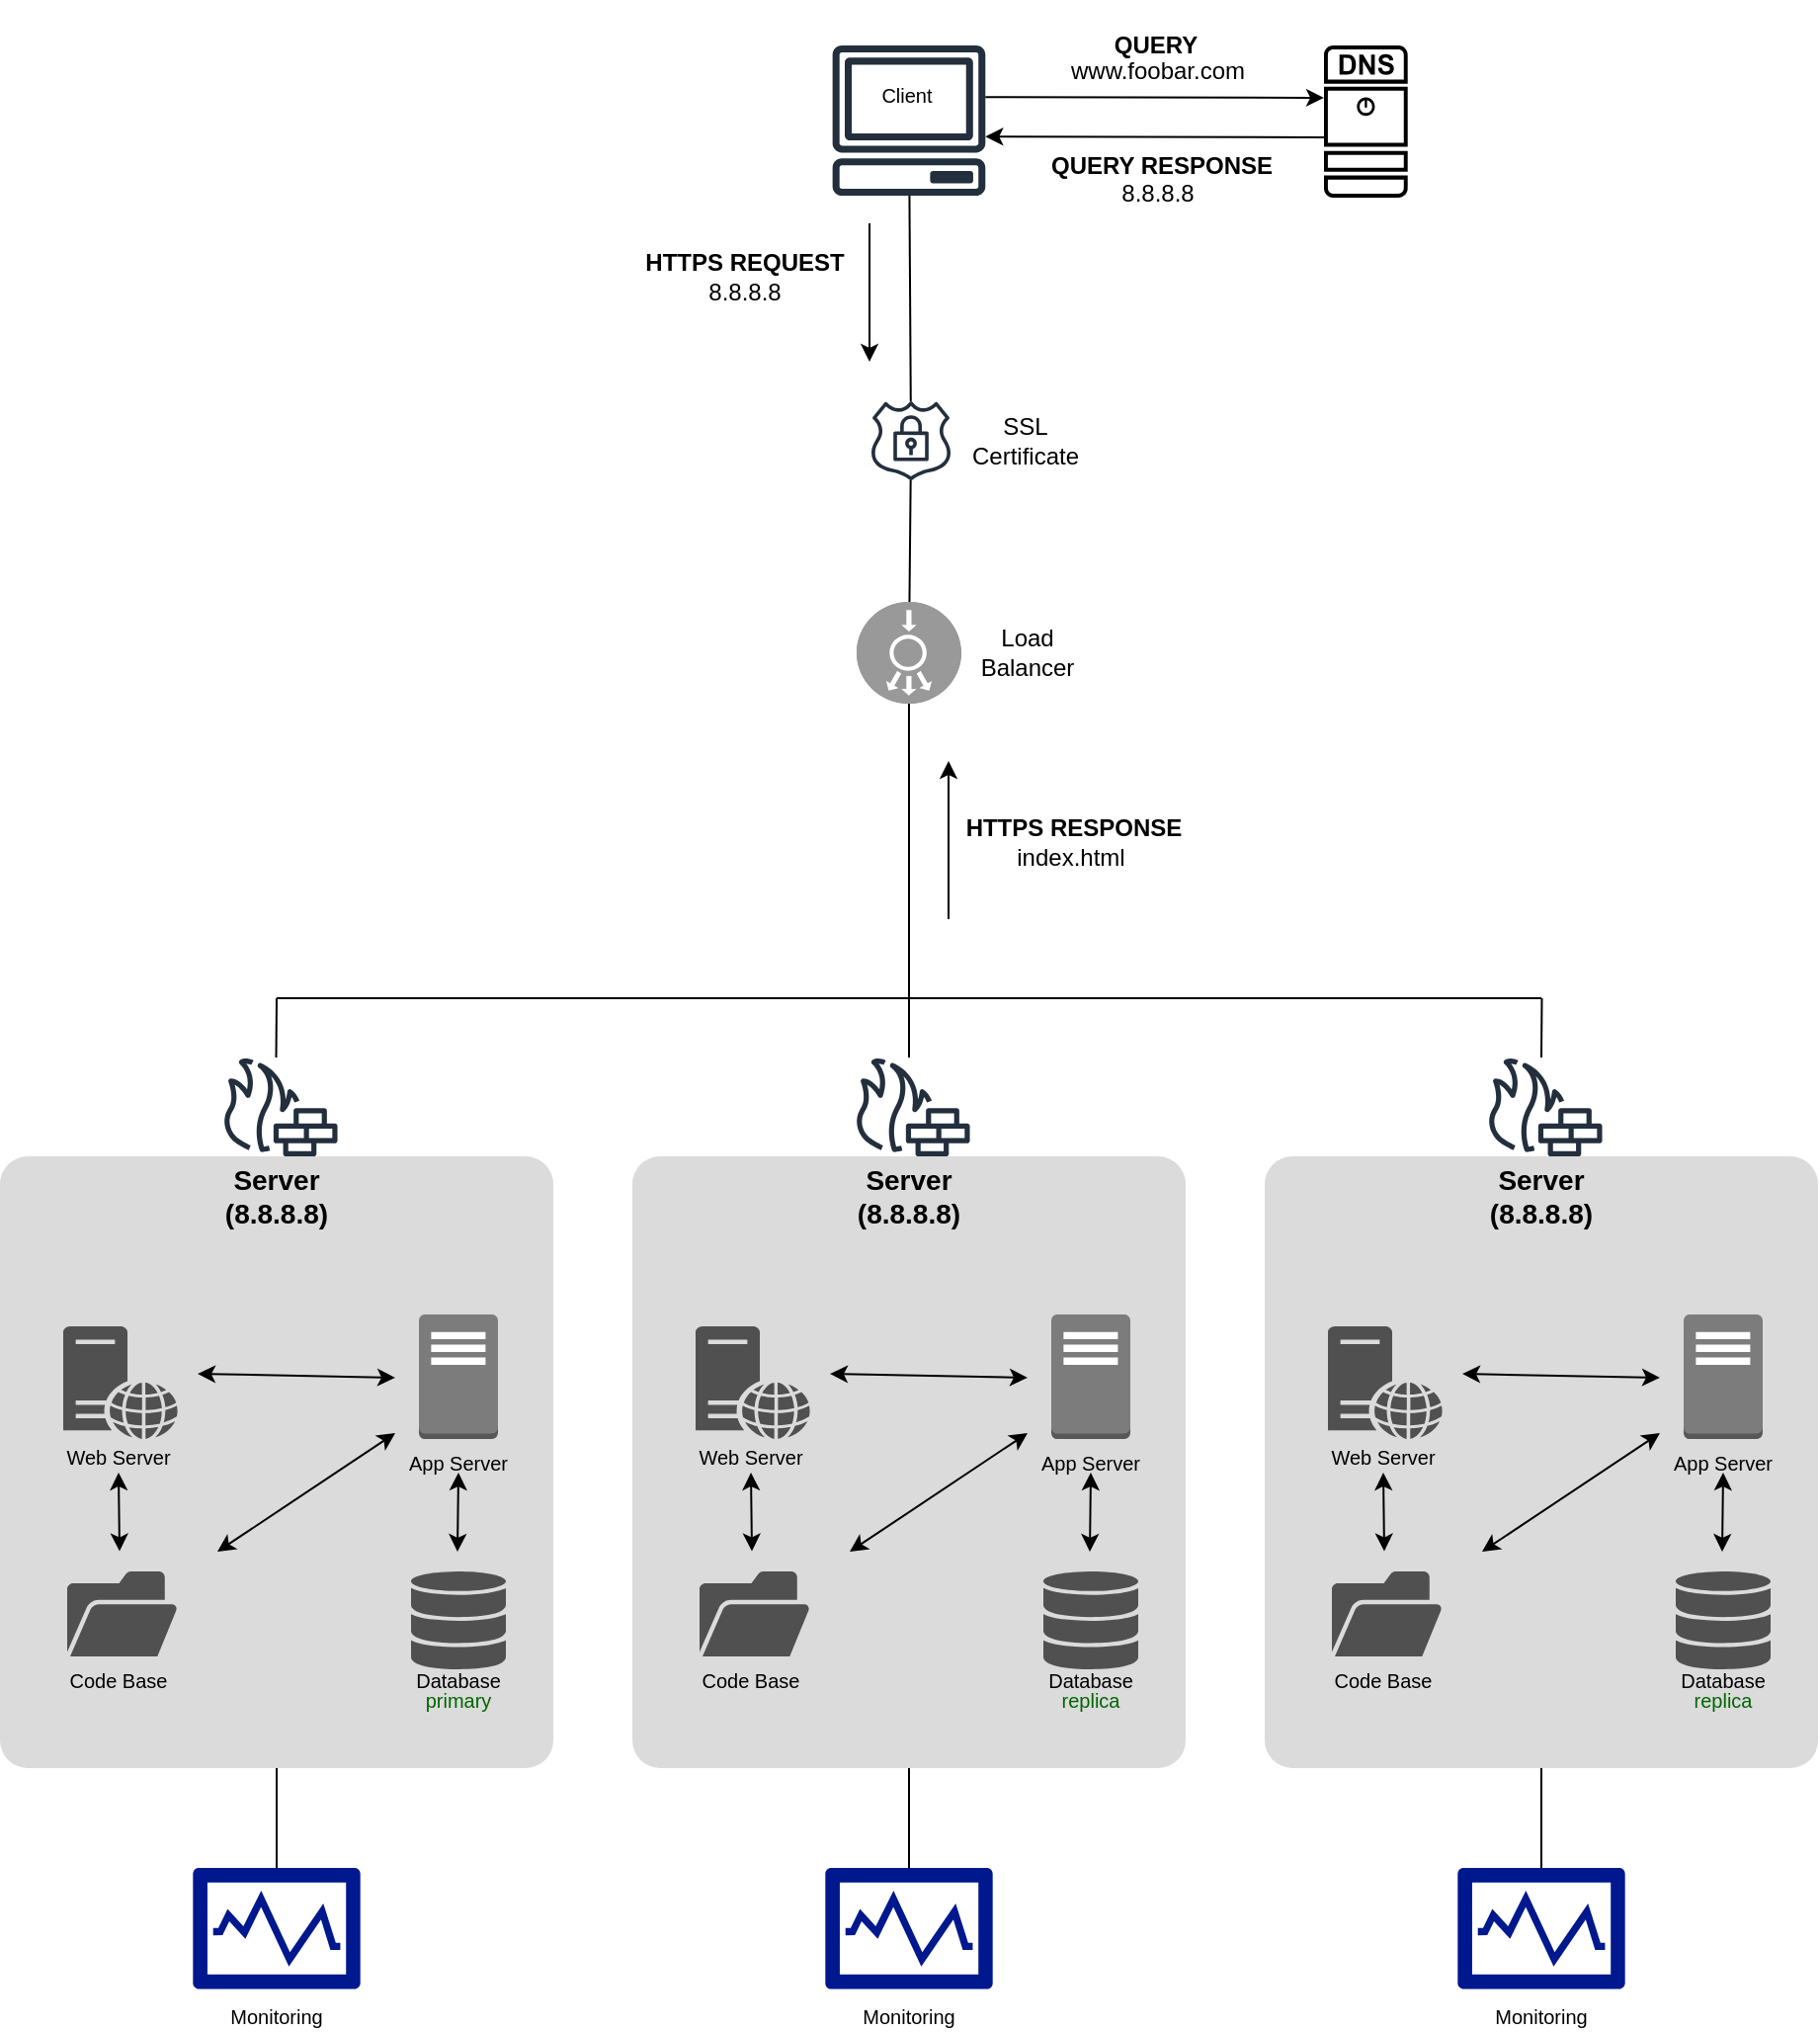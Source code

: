 <mxfile version="21.6.8" type="device">
  <diagram name="Page-1" id="sBktOsGNuqBVWPzOUIQf">
    <mxGraphModel dx="1050" dy="1429" grid="1" gridSize="10" guides="1" tooltips="1" connect="1" arrows="1" fold="1" page="0" pageScale="1" pageWidth="850" pageHeight="1100" math="0" shadow="0">
      <root>
        <mxCell id="0" />
        <mxCell id="1" parent="0" />
        <mxCell id="1HIPmZBMqJ_y4jvaVUKr-1" value="" style="sketch=0;outlineConnect=0;fontColor=#232F3E;gradientColor=none;fillColor=#232F3D;strokeColor=none;dashed=0;verticalLabelPosition=bottom;verticalAlign=top;align=center;html=1;fontSize=12;fontStyle=0;aspect=fixed;pointerEvents=1;shape=mxgraph.aws4.client;" vertex="1" parent="1">
          <mxGeometry x="740.98" y="-402" width="78" height="76" as="geometry" />
        </mxCell>
        <mxCell id="1HIPmZBMqJ_y4jvaVUKr-2" value="" style="rounded=1;arcSize=5;strokeColor=none;fillColor=#DBDBDB;gradientColor=none;glass=0;shadow=0;container=0;perimeterSpacing=0;" vertex="1" parent="1">
          <mxGeometry x="320" y="160" width="280" height="309.5" as="geometry" />
        </mxCell>
        <mxCell id="1HIPmZBMqJ_y4jvaVUKr-4" value="&lt;span style=&quot;font-size: 14px;&quot;&gt;&lt;b&gt;Server&lt;br&gt;(8.8.8.8)&lt;br&gt;&lt;/b&gt;&lt;/span&gt;" style="text;html=1;strokeColor=none;fillColor=none;align=center;verticalAlign=middle;whiteSpace=wrap;rounded=0;container=0;strokeWidth=1;" vertex="1" parent="1">
          <mxGeometry x="399.99" y="170" width="120.01" height="20" as="geometry" />
        </mxCell>
        <mxCell id="1HIPmZBMqJ_y4jvaVUKr-7" value="" style="sketch=0;pointerEvents=1;shadow=0;dashed=0;html=1;strokeColor=none;fillColor=#505050;labelPosition=center;verticalLabelPosition=bottom;verticalAlign=top;outlineConnect=0;align=center;shape=mxgraph.office.servers.web_server;" vertex="1" parent="1">
          <mxGeometry x="352" y="246" width="58" height="57" as="geometry" />
        </mxCell>
        <mxCell id="1HIPmZBMqJ_y4jvaVUKr-8" value="" style="outlineConnect=0;dashed=0;verticalLabelPosition=bottom;verticalAlign=top;align=center;html=1;shape=mxgraph.aws3.traditional_server;fillColor=#7D7C7C;gradientColor=none;" vertex="1" parent="1">
          <mxGeometry x="532" y="240" width="40" height="63" as="geometry" />
        </mxCell>
        <mxCell id="1HIPmZBMqJ_y4jvaVUKr-9" value="" style="sketch=0;pointerEvents=1;shadow=0;dashed=0;html=1;strokeColor=none;fillColor=#505050;labelPosition=center;verticalLabelPosition=bottom;verticalAlign=top;outlineConnect=0;align=center;shape=mxgraph.office.concepts.folder_open;" vertex="1" parent="1">
          <mxGeometry x="354" y="370" width="56" height="43" as="geometry" />
        </mxCell>
        <mxCell id="1HIPmZBMqJ_y4jvaVUKr-10" value="" style="sketch=0;shadow=0;dashed=0;html=1;strokeColor=none;fillColor=#505050;labelPosition=center;verticalLabelPosition=bottom;verticalAlign=top;outlineConnect=0;align=center;shape=mxgraph.office.databases.database_mini_3;" vertex="1" parent="1">
          <mxGeometry x="528" y="370" width="48" height="50" as="geometry" />
        </mxCell>
        <mxCell id="1HIPmZBMqJ_y4jvaVUKr-11" value="" style="endArrow=classic;startArrow=classic;html=1;rounded=0;" edge="1" parent="1">
          <mxGeometry width="50" height="50" relative="1" as="geometry">
            <mxPoint x="520" y="272" as="sourcePoint" />
            <mxPoint x="420" y="270" as="targetPoint" />
          </mxGeometry>
        </mxCell>
        <mxCell id="1HIPmZBMqJ_y4jvaVUKr-12" value="" style="endArrow=classic;startArrow=classic;html=1;rounded=0;" edge="1" parent="1">
          <mxGeometry width="50" height="50" relative="1" as="geometry">
            <mxPoint x="520" y="300" as="sourcePoint" />
            <mxPoint x="430" y="360" as="targetPoint" />
          </mxGeometry>
        </mxCell>
        <mxCell id="1HIPmZBMqJ_y4jvaVUKr-14" value="" style="endArrow=classic;startArrow=classic;html=1;rounded=0;" edge="1" parent="1">
          <mxGeometry width="50" height="50" relative="1" as="geometry">
            <mxPoint x="552" y="320" as="sourcePoint" />
            <mxPoint x="551.5" y="360" as="targetPoint" />
          </mxGeometry>
        </mxCell>
        <mxCell id="1HIPmZBMqJ_y4jvaVUKr-15" value="&lt;span style=&quot;font-size: 10px;&quot;&gt;App Server&lt;/span&gt;" style="text;html=1;strokeColor=none;fillColor=none;align=center;verticalAlign=middle;whiteSpace=wrap;rounded=0;" vertex="1" parent="1">
          <mxGeometry x="522" y="309.75" width="60" height="10" as="geometry" />
        </mxCell>
        <mxCell id="1HIPmZBMqJ_y4jvaVUKr-17" value="" style="endArrow=classic;startArrow=classic;html=1;rounded=0;" edge="1" parent="1">
          <mxGeometry width="50" height="50" relative="1" as="geometry">
            <mxPoint x="380" y="320" as="sourcePoint" />
            <mxPoint x="380.5" y="359.75" as="targetPoint" />
          </mxGeometry>
        </mxCell>
        <mxCell id="1HIPmZBMqJ_y4jvaVUKr-18" value="&lt;span style=&quot;font-size: 10px;&quot;&gt;Web Server&lt;/span&gt;" style="text;html=1;strokeColor=none;fillColor=none;align=center;verticalAlign=middle;whiteSpace=wrap;rounded=0;" vertex="1" parent="1">
          <mxGeometry x="350" y="307" width="60" height="10" as="geometry" />
        </mxCell>
        <mxCell id="1HIPmZBMqJ_y4jvaVUKr-19" value="&lt;span style=&quot;font-size: 10px;&quot;&gt;Code Base&lt;/span&gt;" style="text;html=1;strokeColor=none;fillColor=none;align=center;verticalAlign=middle;whiteSpace=wrap;rounded=0;" vertex="1" parent="1">
          <mxGeometry x="350" y="420" width="60" height="10" as="geometry" />
        </mxCell>
        <mxCell id="1HIPmZBMqJ_y4jvaVUKr-20" value="&lt;span style=&quot;font-size: 10px;&quot;&gt;Database&lt;/span&gt;" style="text;html=1;strokeColor=none;fillColor=none;align=center;verticalAlign=middle;whiteSpace=wrap;rounded=0;" vertex="1" parent="1">
          <mxGeometry x="522" y="420" width="60" height="10" as="geometry" />
        </mxCell>
        <mxCell id="1HIPmZBMqJ_y4jvaVUKr-21" value="&lt;span style=&quot;font-size: 10px;&quot;&gt;&lt;font color=&quot;#006600&quot;&gt;primary&lt;/font&gt;&lt;/span&gt;" style="text;html=1;align=center;verticalAlign=middle;whiteSpace=wrap;rounded=0;strokeWidth=0;" vertex="1" parent="1">
          <mxGeometry x="522" y="430" width="60" height="10" as="geometry" />
        </mxCell>
        <mxCell id="1HIPmZBMqJ_y4jvaVUKr-23" value="" style="sketch=0;aspect=fixed;pointerEvents=1;shadow=0;dashed=0;html=1;strokeColor=none;labelPosition=center;verticalLabelPosition=bottom;verticalAlign=top;align=center;fillColor=#00188D;shape=mxgraph.mscae.enterprise.performance_monitor" vertex="1" parent="1">
          <mxGeometry x="417.5" y="520" width="85" height="61.2" as="geometry" />
        </mxCell>
        <mxCell id="1HIPmZBMqJ_y4jvaVUKr-25" value="" style="endArrow=none;html=1;rounded=0;" edge="1" parent="1" source="1HIPmZBMqJ_y4jvaVUKr-23" target="1HIPmZBMqJ_y4jvaVUKr-2">
          <mxGeometry width="50" height="50" relative="1" as="geometry">
            <mxPoint x="120" y="560" as="sourcePoint" />
            <mxPoint x="170" y="510" as="targetPoint" />
          </mxGeometry>
        </mxCell>
        <mxCell id="1HIPmZBMqJ_y4jvaVUKr-26" value="&lt;span style=&quot;font-size: 10px;&quot;&gt;Monitoring&lt;/span&gt;" style="text;html=1;strokeColor=none;fillColor=none;align=center;verticalAlign=middle;whiteSpace=wrap;rounded=0;" vertex="1" parent="1">
          <mxGeometry x="430" y="590" width="60" height="10" as="geometry" />
        </mxCell>
        <mxCell id="1HIPmZBMqJ_y4jvaVUKr-27" value="" style="sketch=0;outlineConnect=0;fontColor=#232F3E;gradientColor=none;fillColor=#232F3D;strokeColor=none;dashed=0;verticalLabelPosition=bottom;verticalAlign=top;align=center;html=1;fontSize=12;fontStyle=0;aspect=fixed;pointerEvents=1;shape=mxgraph.aws4.generic_firewall;" vertex="1" parent="1">
          <mxGeometry x="432" y="110" width="59.09" height="50" as="geometry" />
        </mxCell>
        <mxCell id="1HIPmZBMqJ_y4jvaVUKr-28" value="&lt;span style=&quot;font-size: 10px;&quot;&gt;Client&lt;/span&gt;" style="text;html=1;strokeColor=none;fillColor=none;align=center;verticalAlign=middle;whiteSpace=wrap;rounded=0;" vertex="1" parent="1">
          <mxGeometry x="748.55" y="-382" width="60" height="10" as="geometry" />
        </mxCell>
        <mxCell id="1HIPmZBMqJ_y4jvaVUKr-86" value="" style="rounded=1;arcSize=5;strokeColor=none;fillColor=#DBDBDB;gradientColor=none;glass=0;shadow=0;container=0;perimeterSpacing=0;" vertex="1" parent="1">
          <mxGeometry x="640" y="160" width="280" height="309.5" as="geometry" />
        </mxCell>
        <mxCell id="1HIPmZBMqJ_y4jvaVUKr-87" value="&lt;span style=&quot;font-size: 14px;&quot;&gt;&lt;b&gt;Server&lt;br&gt;(8.8.8.8)&lt;br&gt;&lt;/b&gt;&lt;/span&gt;" style="text;html=1;strokeColor=none;fillColor=none;align=center;verticalAlign=middle;whiteSpace=wrap;rounded=0;container=0;strokeWidth=1;" vertex="1" parent="1">
          <mxGeometry x="719.99" y="170" width="120.01" height="20" as="geometry" />
        </mxCell>
        <mxCell id="1HIPmZBMqJ_y4jvaVUKr-88" value="" style="sketch=0;pointerEvents=1;shadow=0;dashed=0;html=1;strokeColor=none;fillColor=#505050;labelPosition=center;verticalLabelPosition=bottom;verticalAlign=top;outlineConnect=0;align=center;shape=mxgraph.office.servers.web_server;" vertex="1" parent="1">
          <mxGeometry x="672" y="246" width="58" height="57" as="geometry" />
        </mxCell>
        <mxCell id="1HIPmZBMqJ_y4jvaVUKr-89" value="" style="outlineConnect=0;dashed=0;verticalLabelPosition=bottom;verticalAlign=top;align=center;html=1;shape=mxgraph.aws3.traditional_server;fillColor=#7D7C7C;gradientColor=none;" vertex="1" parent="1">
          <mxGeometry x="852" y="240" width="40" height="63" as="geometry" />
        </mxCell>
        <mxCell id="1HIPmZBMqJ_y4jvaVUKr-90" value="" style="sketch=0;pointerEvents=1;shadow=0;dashed=0;html=1;strokeColor=none;fillColor=#505050;labelPosition=center;verticalLabelPosition=bottom;verticalAlign=top;outlineConnect=0;align=center;shape=mxgraph.office.concepts.folder_open;" vertex="1" parent="1">
          <mxGeometry x="674" y="370" width="56" height="43" as="geometry" />
        </mxCell>
        <mxCell id="1HIPmZBMqJ_y4jvaVUKr-91" value="" style="sketch=0;shadow=0;dashed=0;html=1;strokeColor=none;fillColor=#505050;labelPosition=center;verticalLabelPosition=bottom;verticalAlign=top;outlineConnect=0;align=center;shape=mxgraph.office.databases.database_mini_3;" vertex="1" parent="1">
          <mxGeometry x="848" y="370" width="48" height="50" as="geometry" />
        </mxCell>
        <mxCell id="1HIPmZBMqJ_y4jvaVUKr-92" value="" style="endArrow=classic;startArrow=classic;html=1;rounded=0;" edge="1" parent="1">
          <mxGeometry width="50" height="50" relative="1" as="geometry">
            <mxPoint x="840" y="272" as="sourcePoint" />
            <mxPoint x="740" y="270" as="targetPoint" />
          </mxGeometry>
        </mxCell>
        <mxCell id="1HIPmZBMqJ_y4jvaVUKr-93" value="" style="endArrow=classic;startArrow=classic;html=1;rounded=0;" edge="1" parent="1">
          <mxGeometry width="50" height="50" relative="1" as="geometry">
            <mxPoint x="840" y="300" as="sourcePoint" />
            <mxPoint x="750" y="360" as="targetPoint" />
          </mxGeometry>
        </mxCell>
        <mxCell id="1HIPmZBMqJ_y4jvaVUKr-94" value="" style="endArrow=classic;startArrow=classic;html=1;rounded=0;" edge="1" parent="1">
          <mxGeometry width="50" height="50" relative="1" as="geometry">
            <mxPoint x="872" y="320" as="sourcePoint" />
            <mxPoint x="871.5" y="360" as="targetPoint" />
          </mxGeometry>
        </mxCell>
        <mxCell id="1HIPmZBMqJ_y4jvaVUKr-95" value="&lt;span style=&quot;font-size: 10px;&quot;&gt;App Server&lt;/span&gt;" style="text;html=1;strokeColor=none;fillColor=none;align=center;verticalAlign=middle;whiteSpace=wrap;rounded=0;" vertex="1" parent="1">
          <mxGeometry x="842" y="309.75" width="60" height="10" as="geometry" />
        </mxCell>
        <mxCell id="1HIPmZBMqJ_y4jvaVUKr-96" value="" style="endArrow=classic;startArrow=classic;html=1;rounded=0;" edge="1" parent="1">
          <mxGeometry width="50" height="50" relative="1" as="geometry">
            <mxPoint x="700" y="320" as="sourcePoint" />
            <mxPoint x="700.5" y="359.75" as="targetPoint" />
          </mxGeometry>
        </mxCell>
        <mxCell id="1HIPmZBMqJ_y4jvaVUKr-97" value="&lt;span style=&quot;font-size: 10px;&quot;&gt;Web Server&lt;/span&gt;" style="text;html=1;strokeColor=none;fillColor=none;align=center;verticalAlign=middle;whiteSpace=wrap;rounded=0;" vertex="1" parent="1">
          <mxGeometry x="670" y="307" width="60" height="10" as="geometry" />
        </mxCell>
        <mxCell id="1HIPmZBMqJ_y4jvaVUKr-98" value="&lt;span style=&quot;font-size: 10px;&quot;&gt;Code Base&lt;/span&gt;" style="text;html=1;strokeColor=none;fillColor=none;align=center;verticalAlign=middle;whiteSpace=wrap;rounded=0;" vertex="1" parent="1">
          <mxGeometry x="670" y="420" width="60" height="10" as="geometry" />
        </mxCell>
        <mxCell id="1HIPmZBMqJ_y4jvaVUKr-99" value="&lt;span style=&quot;font-size: 10px;&quot;&gt;Database&lt;/span&gt;" style="text;html=1;strokeColor=none;fillColor=none;align=center;verticalAlign=middle;whiteSpace=wrap;rounded=0;" vertex="1" parent="1">
          <mxGeometry x="842" y="420" width="60" height="10" as="geometry" />
        </mxCell>
        <mxCell id="1HIPmZBMqJ_y4jvaVUKr-100" value="&lt;span style=&quot;font-size: 10px;&quot;&gt;&lt;font color=&quot;#006600&quot;&gt;replica&lt;/font&gt;&lt;/span&gt;" style="text;html=1;align=center;verticalAlign=middle;whiteSpace=wrap;rounded=0;strokeWidth=0;" vertex="1" parent="1">
          <mxGeometry x="842" y="430" width="60" height="10" as="geometry" />
        </mxCell>
        <mxCell id="1HIPmZBMqJ_y4jvaVUKr-101" value="" style="sketch=0;aspect=fixed;pointerEvents=1;shadow=0;dashed=0;html=1;strokeColor=none;labelPosition=center;verticalLabelPosition=bottom;verticalAlign=top;align=center;fillColor=#00188D;shape=mxgraph.mscae.enterprise.performance_monitor" vertex="1" parent="1">
          <mxGeometry x="737.5" y="520" width="85" height="61.2" as="geometry" />
        </mxCell>
        <mxCell id="1HIPmZBMqJ_y4jvaVUKr-102" value="" style="endArrow=none;html=1;rounded=0;" edge="1" parent="1" source="1HIPmZBMqJ_y4jvaVUKr-101" target="1HIPmZBMqJ_y4jvaVUKr-86">
          <mxGeometry width="50" height="50" relative="1" as="geometry">
            <mxPoint x="440" y="560" as="sourcePoint" />
            <mxPoint x="490" y="510" as="targetPoint" />
          </mxGeometry>
        </mxCell>
        <mxCell id="1HIPmZBMqJ_y4jvaVUKr-103" value="&lt;span style=&quot;font-size: 10px;&quot;&gt;Monitoring&lt;/span&gt;" style="text;html=1;strokeColor=none;fillColor=none;align=center;verticalAlign=middle;whiteSpace=wrap;rounded=0;" vertex="1" parent="1">
          <mxGeometry x="750" y="590" width="60" height="10" as="geometry" />
        </mxCell>
        <mxCell id="1HIPmZBMqJ_y4jvaVUKr-104" value="" style="sketch=0;outlineConnect=0;fontColor=#232F3E;gradientColor=none;fillColor=#232F3D;strokeColor=none;dashed=0;verticalLabelPosition=bottom;verticalAlign=top;align=center;html=1;fontSize=12;fontStyle=0;aspect=fixed;pointerEvents=1;shape=mxgraph.aws4.generic_firewall;" vertex="1" parent="1">
          <mxGeometry x="752" y="110" width="59.09" height="50" as="geometry" />
        </mxCell>
        <mxCell id="1HIPmZBMqJ_y4jvaVUKr-105" value="" style="rounded=1;arcSize=5;strokeColor=none;fillColor=#DBDBDB;gradientColor=none;glass=0;shadow=0;container=0;perimeterSpacing=0;" vertex="1" parent="1">
          <mxGeometry x="960" y="160" width="280" height="309.5" as="geometry" />
        </mxCell>
        <mxCell id="1HIPmZBMqJ_y4jvaVUKr-106" value="&lt;span style=&quot;font-size: 14px;&quot;&gt;&lt;b&gt;Server&lt;br&gt;(8.8.8.8)&lt;br&gt;&lt;/b&gt;&lt;/span&gt;" style="text;html=1;strokeColor=none;fillColor=none;align=center;verticalAlign=middle;whiteSpace=wrap;rounded=0;container=0;strokeWidth=1;" vertex="1" parent="1">
          <mxGeometry x="1039.99" y="170" width="120.01" height="20" as="geometry" />
        </mxCell>
        <mxCell id="1HIPmZBMqJ_y4jvaVUKr-107" value="" style="sketch=0;pointerEvents=1;shadow=0;dashed=0;html=1;strokeColor=none;fillColor=#505050;labelPosition=center;verticalLabelPosition=bottom;verticalAlign=top;outlineConnect=0;align=center;shape=mxgraph.office.servers.web_server;" vertex="1" parent="1">
          <mxGeometry x="992" y="246" width="58" height="57" as="geometry" />
        </mxCell>
        <mxCell id="1HIPmZBMqJ_y4jvaVUKr-108" value="" style="outlineConnect=0;dashed=0;verticalLabelPosition=bottom;verticalAlign=top;align=center;html=1;shape=mxgraph.aws3.traditional_server;fillColor=#7D7C7C;gradientColor=none;" vertex="1" parent="1">
          <mxGeometry x="1172" y="240" width="40" height="63" as="geometry" />
        </mxCell>
        <mxCell id="1HIPmZBMqJ_y4jvaVUKr-109" value="" style="sketch=0;pointerEvents=1;shadow=0;dashed=0;html=1;strokeColor=none;fillColor=#505050;labelPosition=center;verticalLabelPosition=bottom;verticalAlign=top;outlineConnect=0;align=center;shape=mxgraph.office.concepts.folder_open;" vertex="1" parent="1">
          <mxGeometry x="994" y="370" width="56" height="43" as="geometry" />
        </mxCell>
        <mxCell id="1HIPmZBMqJ_y4jvaVUKr-110" value="" style="sketch=0;shadow=0;dashed=0;html=1;strokeColor=none;fillColor=#505050;labelPosition=center;verticalLabelPosition=bottom;verticalAlign=top;outlineConnect=0;align=center;shape=mxgraph.office.databases.database_mini_3;" vertex="1" parent="1">
          <mxGeometry x="1168" y="370" width="48" height="50" as="geometry" />
        </mxCell>
        <mxCell id="1HIPmZBMqJ_y4jvaVUKr-111" value="" style="endArrow=classic;startArrow=classic;html=1;rounded=0;" edge="1" parent="1">
          <mxGeometry width="50" height="50" relative="1" as="geometry">
            <mxPoint x="1160" y="272" as="sourcePoint" />
            <mxPoint x="1060" y="270" as="targetPoint" />
          </mxGeometry>
        </mxCell>
        <mxCell id="1HIPmZBMqJ_y4jvaVUKr-112" value="" style="endArrow=classic;startArrow=classic;html=1;rounded=0;" edge="1" parent="1">
          <mxGeometry width="50" height="50" relative="1" as="geometry">
            <mxPoint x="1160" y="300" as="sourcePoint" />
            <mxPoint x="1070" y="360" as="targetPoint" />
          </mxGeometry>
        </mxCell>
        <mxCell id="1HIPmZBMqJ_y4jvaVUKr-113" value="" style="endArrow=classic;startArrow=classic;html=1;rounded=0;" edge="1" parent="1">
          <mxGeometry width="50" height="50" relative="1" as="geometry">
            <mxPoint x="1192" y="320" as="sourcePoint" />
            <mxPoint x="1191.5" y="360" as="targetPoint" />
          </mxGeometry>
        </mxCell>
        <mxCell id="1HIPmZBMqJ_y4jvaVUKr-114" value="&lt;span style=&quot;font-size: 10px;&quot;&gt;App Server&lt;/span&gt;" style="text;html=1;strokeColor=none;fillColor=none;align=center;verticalAlign=middle;whiteSpace=wrap;rounded=0;" vertex="1" parent="1">
          <mxGeometry x="1162" y="309.75" width="60" height="10" as="geometry" />
        </mxCell>
        <mxCell id="1HIPmZBMqJ_y4jvaVUKr-115" value="" style="endArrow=classic;startArrow=classic;html=1;rounded=0;" edge="1" parent="1">
          <mxGeometry width="50" height="50" relative="1" as="geometry">
            <mxPoint x="1020" y="320" as="sourcePoint" />
            <mxPoint x="1020.5" y="359.75" as="targetPoint" />
          </mxGeometry>
        </mxCell>
        <mxCell id="1HIPmZBMqJ_y4jvaVUKr-116" value="&lt;span style=&quot;font-size: 10px;&quot;&gt;Web Server&lt;/span&gt;" style="text;html=1;strokeColor=none;fillColor=none;align=center;verticalAlign=middle;whiteSpace=wrap;rounded=0;" vertex="1" parent="1">
          <mxGeometry x="990" y="307" width="60" height="10" as="geometry" />
        </mxCell>
        <mxCell id="1HIPmZBMqJ_y4jvaVUKr-117" value="&lt;span style=&quot;font-size: 10px;&quot;&gt;Code Base&lt;/span&gt;" style="text;html=1;strokeColor=none;fillColor=none;align=center;verticalAlign=middle;whiteSpace=wrap;rounded=0;" vertex="1" parent="1">
          <mxGeometry x="990" y="420" width="60" height="10" as="geometry" />
        </mxCell>
        <mxCell id="1HIPmZBMqJ_y4jvaVUKr-118" value="&lt;span style=&quot;font-size: 10px;&quot;&gt;Database&lt;/span&gt;" style="text;html=1;strokeColor=none;fillColor=none;align=center;verticalAlign=middle;whiteSpace=wrap;rounded=0;" vertex="1" parent="1">
          <mxGeometry x="1162" y="420" width="60" height="10" as="geometry" />
        </mxCell>
        <mxCell id="1HIPmZBMqJ_y4jvaVUKr-119" value="&lt;span style=&quot;font-size: 10px;&quot;&gt;&lt;font color=&quot;#006600&quot;&gt;replica&lt;/font&gt;&lt;/span&gt;" style="text;html=1;align=center;verticalAlign=middle;whiteSpace=wrap;rounded=0;strokeWidth=0;" vertex="1" parent="1">
          <mxGeometry x="1162" y="430" width="60" height="10" as="geometry" />
        </mxCell>
        <mxCell id="1HIPmZBMqJ_y4jvaVUKr-120" value="" style="sketch=0;aspect=fixed;pointerEvents=1;shadow=0;dashed=0;html=1;strokeColor=none;labelPosition=center;verticalLabelPosition=bottom;verticalAlign=top;align=center;fillColor=#00188D;shape=mxgraph.mscae.enterprise.performance_monitor" vertex="1" parent="1">
          <mxGeometry x="1057.5" y="520" width="85" height="61.2" as="geometry" />
        </mxCell>
        <mxCell id="1HIPmZBMqJ_y4jvaVUKr-121" value="" style="endArrow=none;html=1;rounded=0;" edge="1" parent="1" source="1HIPmZBMqJ_y4jvaVUKr-120" target="1HIPmZBMqJ_y4jvaVUKr-105">
          <mxGeometry width="50" height="50" relative="1" as="geometry">
            <mxPoint x="760" y="560" as="sourcePoint" />
            <mxPoint x="810" y="510" as="targetPoint" />
          </mxGeometry>
        </mxCell>
        <mxCell id="1HIPmZBMqJ_y4jvaVUKr-122" value="&lt;span style=&quot;font-size: 10px;&quot;&gt;Monitoring&lt;/span&gt;" style="text;html=1;strokeColor=none;fillColor=none;align=center;verticalAlign=middle;whiteSpace=wrap;rounded=0;" vertex="1" parent="1">
          <mxGeometry x="1070" y="590" width="60" height="10" as="geometry" />
        </mxCell>
        <mxCell id="1HIPmZBMqJ_y4jvaVUKr-123" value="" style="sketch=0;outlineConnect=0;fontColor=#232F3E;gradientColor=none;fillColor=#232F3D;strokeColor=none;dashed=0;verticalLabelPosition=bottom;verticalAlign=top;align=center;html=1;fontSize=12;fontStyle=0;aspect=fixed;pointerEvents=1;shape=mxgraph.aws4.generic_firewall;" vertex="1" parent="1">
          <mxGeometry x="1072" y="110" width="59.09" height="50" as="geometry" />
        </mxCell>
        <mxCell id="1HIPmZBMqJ_y4jvaVUKr-129" value="" style="endArrow=none;html=1;rounded=0;" edge="1" parent="1">
          <mxGeometry width="50" height="50" relative="1" as="geometry">
            <mxPoint x="460" y="80" as="sourcePoint" />
            <mxPoint x="1100" y="80" as="targetPoint" />
          </mxGeometry>
        </mxCell>
        <mxCell id="1HIPmZBMqJ_y4jvaVUKr-130" value="" style="endArrow=none;html=1;rounded=0;" edge="1" parent="1">
          <mxGeometry width="50" height="50" relative="1" as="geometry">
            <mxPoint x="459.752" y="110" as="sourcePoint" />
            <mxPoint x="460" y="80" as="targetPoint" />
          </mxGeometry>
        </mxCell>
        <mxCell id="1HIPmZBMqJ_y4jvaVUKr-131" value="" style="endArrow=none;html=1;rounded=0;" edge="1" parent="1">
          <mxGeometry width="50" height="50" relative="1" as="geometry">
            <mxPoint x="780" y="110" as="sourcePoint" />
            <mxPoint x="780" y="80" as="targetPoint" />
          </mxGeometry>
        </mxCell>
        <mxCell id="1HIPmZBMqJ_y4jvaVUKr-132" value="" style="endArrow=none;html=1;rounded=0;" edge="1" parent="1">
          <mxGeometry width="50" height="50" relative="1" as="geometry">
            <mxPoint x="1100" y="110" as="sourcePoint" />
            <mxPoint x="1100.248" y="80" as="targetPoint" />
          </mxGeometry>
        </mxCell>
        <mxCell id="1HIPmZBMqJ_y4jvaVUKr-133" value="" style="fillColor=#999999;verticalLabelPosition=bottom;sketch=0;html=1;strokeColor=#ffffff;verticalAlign=top;align=center;points=[[0.145,0.145,0],[0.5,0,0],[0.855,0.145,0],[1,0.5,0],[0.855,0.855,0],[0.5,1,0],[0.145,0.855,0],[0,0.5,0]];pointerEvents=1;shape=mxgraph.cisco_safe.compositeIcon;bgIcon=ellipse;resIcon=mxgraph.cisco_safe.capability.load_balancer;rotation=90;" vertex="1" parent="1">
          <mxGeometry x="754.24" y="-121.24" width="51.49" height="53" as="geometry" />
        </mxCell>
        <mxCell id="1HIPmZBMqJ_y4jvaVUKr-135" value="" style="endArrow=none;html=1;rounded=0;" edge="1" parent="1" target="1HIPmZBMqJ_y4jvaVUKr-133">
          <mxGeometry width="50" height="50" relative="1" as="geometry">
            <mxPoint x="780" y="80" as="sourcePoint" />
            <mxPoint x="790" y="90" as="targetPoint" />
          </mxGeometry>
        </mxCell>
        <mxCell id="1HIPmZBMqJ_y4jvaVUKr-136" value="" style="endArrow=none;html=1;rounded=0;" edge="1" parent="1" source="1HIPmZBMqJ_y4jvaVUKr-134" target="1HIPmZBMqJ_y4jvaVUKr-133">
          <mxGeometry width="50" height="50" relative="1" as="geometry">
            <mxPoint x="779.196" y="-182" as="sourcePoint" />
            <mxPoint x="779.752" y="-120.485" as="targetPoint" />
          </mxGeometry>
        </mxCell>
        <mxCell id="1HIPmZBMqJ_y4jvaVUKr-134" value="" style="sketch=0;outlineConnect=0;fontColor=#232F3E;gradientColor=none;fillColor=#232F3D;strokeColor=none;dashed=0;verticalLabelPosition=bottom;verticalAlign=top;align=center;html=1;fontSize=12;fontStyle=0;aspect=fixed;pointerEvents=1;shape=mxgraph.aws4.ssl_padlock;" vertex="1" parent="1">
          <mxGeometry x="760.49" y="-222" width="41.05" height="40" as="geometry" />
        </mxCell>
        <mxCell id="1HIPmZBMqJ_y4jvaVUKr-140" value="" style="sketch=0;points=[[0.015,0.015,0],[0.985,0.015,0],[0.985,0.985,0],[0.015,0.985,0],[0.25,0,0],[0.5,0,0],[0.75,0,0],[1,0.25,0],[1,0.5,0],[1,0.75,0],[0.75,1,0],[0.5,1,0],[0.25,1,0],[0,0.75,0],[0,0.5,0],[0,0.25,0]];verticalLabelPosition=bottom;html=1;verticalAlign=top;aspect=fixed;align=center;pointerEvents=1;shape=mxgraph.cisco19.dns_server;fillColor=#000000;strokeColor=none;" vertex="1" parent="1">
          <mxGeometry x="990" y="-402" width="42.35" height="77" as="geometry" />
        </mxCell>
        <mxCell id="1HIPmZBMqJ_y4jvaVUKr-141" value="" style="endArrow=classic;html=1;rounded=0;" edge="1" parent="1">
          <mxGeometry width="50" height="50" relative="1" as="geometry">
            <mxPoint x="990" y="-355.546" as="sourcePoint" />
            <mxPoint x="818.645" y="-355.916" as="targetPoint" />
          </mxGeometry>
        </mxCell>
        <mxCell id="1HIPmZBMqJ_y4jvaVUKr-142" value="" style="endArrow=classic;html=1;rounded=0;" edge="1" parent="1">
          <mxGeometry width="50" height="50" relative="1" as="geometry">
            <mxPoint x="818.645" y="-375.916" as="sourcePoint" />
            <mxPoint x="990" y="-375.546" as="targetPoint" />
          </mxGeometry>
        </mxCell>
        <mxCell id="1HIPmZBMqJ_y4jvaVUKr-143" value="&lt;h4&gt;QUERY&lt;/h4&gt;" style="text;html=1;strokeColor=none;fillColor=none;align=center;verticalAlign=middle;whiteSpace=wrap;rounded=0;" vertex="1" parent="1">
          <mxGeometry x="850" y="-412" width="110" height="20" as="geometry" />
        </mxCell>
        <mxCell id="1HIPmZBMqJ_y4jvaVUKr-144" value="www.foobar.com" style="text;html=1;strokeColor=none;fillColor=none;align=center;verticalAlign=middle;whiteSpace=wrap;rounded=0;" vertex="1" parent="1">
          <mxGeometry x="876" y="-399" width="60" height="20" as="geometry" />
        </mxCell>
        <mxCell id="1HIPmZBMqJ_y4jvaVUKr-145" value="&lt;h4&gt;QUERY RESPONSE&lt;/h4&gt;" style="text;html=1;strokeColor=none;fillColor=none;align=center;verticalAlign=middle;whiteSpace=wrap;rounded=0;" vertex="1" parent="1">
          <mxGeometry x="848" y="-351" width="120" height="20" as="geometry" />
        </mxCell>
        <mxCell id="1HIPmZBMqJ_y4jvaVUKr-146" value="8.8.8.8" style="text;html=1;strokeColor=none;fillColor=none;align=center;verticalAlign=middle;whiteSpace=wrap;rounded=0;" vertex="1" parent="1">
          <mxGeometry x="876" y="-337" width="60" height="20" as="geometry" />
        </mxCell>
        <mxCell id="1HIPmZBMqJ_y4jvaVUKr-147" value="" style="endArrow=none;html=1;rounded=0;" edge="1" parent="1" source="1HIPmZBMqJ_y4jvaVUKr-134" target="1HIPmZBMqJ_y4jvaVUKr-1">
          <mxGeometry width="50" height="50" relative="1" as="geometry">
            <mxPoint x="750" y="-222" as="sourcePoint" />
            <mxPoint x="800" y="-272" as="targetPoint" />
          </mxGeometry>
        </mxCell>
        <mxCell id="1HIPmZBMqJ_y4jvaVUKr-148" value="Load Balancer" style="text;html=1;strokeColor=none;fillColor=none;align=center;verticalAlign=middle;whiteSpace=wrap;rounded=0;" vertex="1" parent="1">
          <mxGeometry x="810" y="-109.36" width="60" height="29.24" as="geometry" />
        </mxCell>
        <mxCell id="1HIPmZBMqJ_y4jvaVUKr-149" value="SSL Certificate" style="text;html=1;strokeColor=none;fillColor=none;align=center;verticalAlign=middle;whiteSpace=wrap;rounded=0;" vertex="1" parent="1">
          <mxGeometry x="808.55" y="-216.62" width="60" height="29.24" as="geometry" />
        </mxCell>
        <mxCell id="1HIPmZBMqJ_y4jvaVUKr-150" value="" style="endArrow=classic;html=1;rounded=0;" edge="1" parent="1">
          <mxGeometry width="50" height="50" relative="1" as="geometry">
            <mxPoint x="760" y="-312" as="sourcePoint" />
            <mxPoint x="760" y="-242" as="targetPoint" />
          </mxGeometry>
        </mxCell>
        <mxCell id="1HIPmZBMqJ_y4jvaVUKr-151" value="&lt;h4&gt;HTTPS REQUEST&lt;/h4&gt;" style="text;html=1;strokeColor=none;fillColor=none;align=center;verticalAlign=middle;whiteSpace=wrap;rounded=0;" vertex="1" parent="1">
          <mxGeometry x="642" y="-302" width="110" height="20" as="geometry" />
        </mxCell>
        <mxCell id="1HIPmZBMqJ_y4jvaVUKr-152" value="8.8.8.8" style="text;html=1;strokeColor=none;fillColor=none;align=center;verticalAlign=middle;whiteSpace=wrap;rounded=0;" vertex="1" parent="1">
          <mxGeometry x="667" y="-287" width="60" height="20" as="geometry" />
        </mxCell>
        <mxCell id="1HIPmZBMqJ_y4jvaVUKr-153" value="" style="endArrow=classic;html=1;rounded=0;" edge="1" parent="1">
          <mxGeometry width="50" height="50" relative="1" as="geometry">
            <mxPoint x="800" y="40" as="sourcePoint" />
            <mxPoint x="800" y="-40" as="targetPoint" />
          </mxGeometry>
        </mxCell>
        <mxCell id="1HIPmZBMqJ_y4jvaVUKr-154" value="&lt;h4&gt;HTTPS RESPONSE&lt;/h4&gt;" style="text;html=1;strokeColor=none;fillColor=none;align=center;verticalAlign=middle;whiteSpace=wrap;rounded=0;" vertex="1" parent="1">
          <mxGeometry x="807" y="-16" width="113" height="20" as="geometry" />
        </mxCell>
        <mxCell id="1HIPmZBMqJ_y4jvaVUKr-155" value="index.html" style="text;html=1;strokeColor=none;fillColor=none;align=center;verticalAlign=middle;whiteSpace=wrap;rounded=0;" vertex="1" parent="1">
          <mxGeometry x="832" y="-1" width="60" height="20" as="geometry" />
        </mxCell>
      </root>
    </mxGraphModel>
  </diagram>
</mxfile>
